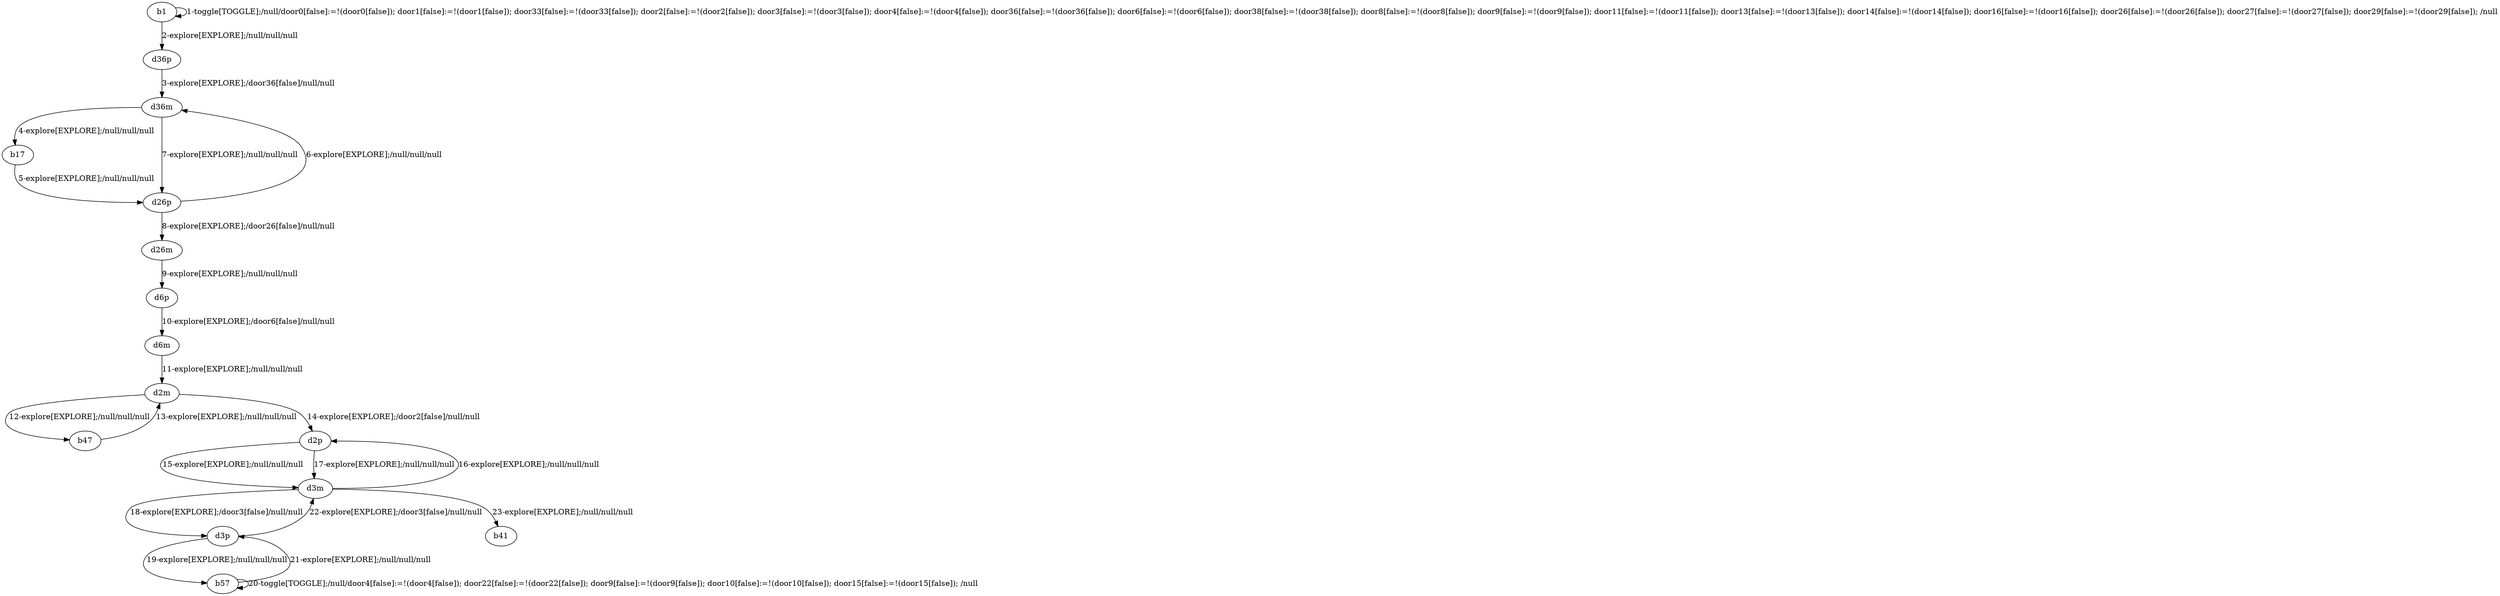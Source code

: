 # Total number of goals covered by this test: 1
# d3m --> b41

digraph g {
"b1" -> "b1" [label = "1-toggle[TOGGLE];/null/door0[false]:=!(door0[false]); door1[false]:=!(door1[false]); door33[false]:=!(door33[false]); door2[false]:=!(door2[false]); door3[false]:=!(door3[false]); door4[false]:=!(door4[false]); door36[false]:=!(door36[false]); door6[false]:=!(door6[false]); door38[false]:=!(door38[false]); door8[false]:=!(door8[false]); door9[false]:=!(door9[false]); door11[false]:=!(door11[false]); door13[false]:=!(door13[false]); door14[false]:=!(door14[false]); door16[false]:=!(door16[false]); door26[false]:=!(door26[false]); door27[false]:=!(door27[false]); door29[false]:=!(door29[false]); /null"];
"b1" -> "d36p" [label = "2-explore[EXPLORE];/null/null/null"];
"d36p" -> "d36m" [label = "3-explore[EXPLORE];/door36[false]/null/null"];
"d36m" -> "b17" [label = "4-explore[EXPLORE];/null/null/null"];
"b17" -> "d26p" [label = "5-explore[EXPLORE];/null/null/null"];
"d26p" -> "d36m" [label = "6-explore[EXPLORE];/null/null/null"];
"d36m" -> "d26p" [label = "7-explore[EXPLORE];/null/null/null"];
"d26p" -> "d26m" [label = "8-explore[EXPLORE];/door26[false]/null/null"];
"d26m" -> "d6p" [label = "9-explore[EXPLORE];/null/null/null"];
"d6p" -> "d6m" [label = "10-explore[EXPLORE];/door6[false]/null/null"];
"d6m" -> "d2m" [label = "11-explore[EXPLORE];/null/null/null"];
"d2m" -> "b47" [label = "12-explore[EXPLORE];/null/null/null"];
"b47" -> "d2m" [label = "13-explore[EXPLORE];/null/null/null"];
"d2m" -> "d2p" [label = "14-explore[EXPLORE];/door2[false]/null/null"];
"d2p" -> "d3m" [label = "15-explore[EXPLORE];/null/null/null"];
"d3m" -> "d2p" [label = "16-explore[EXPLORE];/null/null/null"];
"d2p" -> "d3m" [label = "17-explore[EXPLORE];/null/null/null"];
"d3m" -> "d3p" [label = "18-explore[EXPLORE];/door3[false]/null/null"];
"d3p" -> "b57" [label = "19-explore[EXPLORE];/null/null/null"];
"b57" -> "b57" [label = "20-toggle[TOGGLE];/null/door4[false]:=!(door4[false]); door22[false]:=!(door22[false]); door9[false]:=!(door9[false]); door10[false]:=!(door10[false]); door15[false]:=!(door15[false]); /null"];
"b57" -> "d3p" [label = "21-explore[EXPLORE];/null/null/null"];
"d3p" -> "d3m" [label = "22-explore[EXPLORE];/door3[false]/null/null"];
"d3m" -> "b41" [label = "23-explore[EXPLORE];/null/null/null"];
}